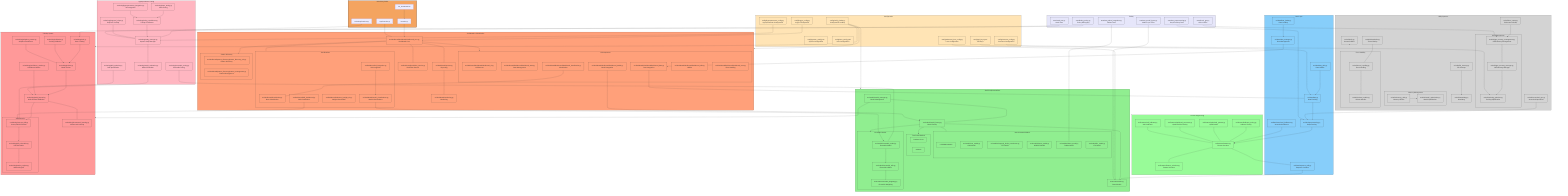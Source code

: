 graph TD
    subgraph Main ["Main Entry Points"]
        launcher["launcher.py"]
        run_dashboard["run_dashboard.bat"]
        app_launcher["app/launcher.py"]
        tuning_launcher["src/tuning/launcher.py"]
    end

    subgraph Data ["Data Layer"]
        data_fetch["src/data/data.py<br>Data Fetching"]
        data_preprocessing["src/data/preprocessing.py<br>Preprocessing"]
        data_utils["src/data/data_utils.py<br>Data Utilities"]
        data_loader["src/data/data_loader.py<br>Data Loading"]
        data_manager["src/data/data_manager.py<br>Data Management"]
        sequence_utils["src/data/sequence_utils.py<br>Sequence Creation"]
        vectors["src/data/vectorized_indicators.py<br>Vectorized Indicators"]
    end

    subgraph Features ["Feature Engineering"]
        features["src/features/features.py<br>Feature Creation"]
        feature_selection["src/features/feature_selection.py<br>Feature Selection"]
        indicator_tuning["src/features/indicator_tuning.py<br>Indicator Tuning"]
        optimized_params["src/features/optimized_params.py<br>Optimization"]
        optimized_processor["src/features/optimized_processor.py<br>Optimized Processing"]
        vmli_indicator["src/features/vmli_indicator.py<br>VMLI Indicator"]
    end

    subgraph Models ["Model Implementations"]
        model_base["src/models/model.py<br>Base Models"]
        model_factory["src/models/model_factory.py<br>Model Factory"]
        model_manager["src/models/model_manager.py<br>Model Management"]
        
        subgraph Neural ["Neural Network Models"]
            lstm_rnn["LSTM/RNN Models"]
            cnn["src/models/cnn_model.py<br>CNN Model"]
            tft["src/models/temporal_fusion_transformer.py<br>TFT Model"]
            nbeats["src/models/nbeats_model.py<br>N-BEATS Model"]
            tabnet["src/models/tabnet_model.py<br>TabNet Model"]
            ltc["src/models/ltc_model.py<br>LTC Model"]
        end
        
        subgraph Tree ["Tree-based Models"]
            rf["Random Forest"]
            xgb["XGBoost"]
        end
        
        subgraph Ensemble ["Ensemble Models"]
            ensemble_model["src/models/ensemble_model.py<br>Ensemble Model"]
            ensemble_utils["src/models/ensemble_utils.py<br>Ensemble Utilities"]
            ensemble_weighting["src/models/ensemble_weighting.py<br>Ensemble Weighting"]
        end
    end

    subgraph Training ["Training System"]
        training_base["src/training/train.py<br>Base Training"]
        trainer["src/training/trainer.py<br>Model Trainer"]
        walk_forward["src/training/walk_forward.py<br>Walk-Forward Validation"]
        callbacks["src/training/callbacks.py<br>Training Callbacks"]
        adaptive_params["src/training/adaptive_params.py<br>Adaptive Parameters"]
        
        subgraph Drift ["Drift Detection"]
            concept_drift["src/training/concept_drift.py<br>Concept Drift Detection"]
            drift_scheduler["src/training/drift_scheduler.py<br>Drift Scheduler"]
            market_regime["src/training/market_regime.py<br>Market Regime"]
        end
        
        incremental["src/training/incremental_learning.py<br>Incremental Learning"]
        confidence["src/training/confidence_metrics.py<br>Confidence Metrics"]
    end

    subgraph Tuning ["Hyperparameter Tuning"]
        study_manager["src/tuning/study_manager.py<br>Optuna Study Manager"]
        model_evaluation["src/tuning/model_evaluation.py<br>Model Evaluation"]
        tuning_coordinator["src/tuning/tuning_coordinator.py<br>Tuning Coordinator"]
        meta_tuning["src/tuning/meta_tuning.py<br>Meta Tuning"]
        progress_helper["src/tuning/progress_helper.py<br>Progress Tracking"]
        drift_optimizer["src/tuning/drift_optimizer.py<br>Drift Optimization"]
        ensemble_tuning["src/tuning/ensemble_tuning.py<br>Ensemble Tuning"]
        hyperparameter_integration["src/tuning/hyperparameter_integration.py<br>HP Integration"]
    end

    subgraph Dashboard ["Dashboard & Visualization"]
        dashboard_core["src/dashboard/dashboard/dashboard_core.py<br>Dashboard Core"]
        
        subgraph UI ["UI Components"]
            dashboard_ui["src/dashboard/dashboard/dashboard_ui.py<br>UI Elements"]
            dashboard_state["src/dashboard/dashboard/dashboard_state.py<br>State Management"]
            dashboard_model["src/dashboard/dashboard/dashboard_model.py<br>Model Integration"]
            dashboard_data["src/dashboard/dashboard/dashboard_data.py<br>Data Integration"]
            dashboard_viz["src/dashboard/dashboard/dashboard_visualization.py<br>Visualization"]
            dashboard_utils["src/dashboard/dashboard/dashboard_utils.py<br>Utilities"]
            dashboard_error["src/dashboard/dashboard/dashboard_error.py<br>Error Handling"]
        end
        
        subgraph Visualization ["Visualizations"]
            visualization["src/dashboard/visualization.py<br>Base Visualization"]
            model_viz["src/dashboard/model_visualizations.py<br>Model Visualizations"]
            enhanced_weight_viz["src/dashboard/enhanced_weight_viz.py<br>Weight Visualization"]
            drift_dashboard["src/dashboard/drift_dashboard.py<br>Drift Visualization"]
            xai_integration["src/dashboard/xai_integration.py<br>XAI Integration"]
        end
        
        subgraph PatternDiscovery ["Pattern Discovery"]
            pattern_discovery["src/dashboard/pattern_discovery/pattern_discovery_tab.py<br>Pattern Discovery"]
            pattern_management["src/dashboard/pattern_discovery/pattern_management.py<br>Pattern Management"]
        end
        
        prediction_service["src/dashboard/prediction_service.py<br>Prediction Service"]
        reporter["src/dashboard/reporter.py<br>Reporting"]
        monitoring["src/dashboard/monitoring.py<br>Monitoring"]
    end

    subgraph Utilities ["Utility Systems"]
        utils["src/utils/utils.py<br>General Utilities"]
        
        subgraph GPU ["GPU Management"]
            gpu_mem_management["src/utils/gpu_memory_management.py<br>GPU Memory Management"]
            gpu_mem_manager["src/utils/gpu_memory_manager.py<br>GPU Memory Manager"]
            training_optimizer["src/utils/training_optimizer.py<br>Training Optimization"]
        end
        
        subgraph Memory ["Memory Management"]
            memory_utils["src/utils/memory_utils.py<br>Memory Utilities"]
            model_optimization["src/utils/model_optimization.py<br>Model Optimization"]
        end
        
        subgraph ErrorHandling ["Error Handling"]
            error_handling["src/utils/error_handling.py<br>Error Handling"]
            robust_handler["src/utils/robust_handler.py<br>Robust Handler"]
        end
        
        env_setup["src/utils/env_setup.py<br>Environment Setup"]
        threadsafe["src/utils/threadsafe.py<br>Thread Safety"]
        vectorized_ops["src/utils/vectorized_ops.py<br>Vectorized Operations"]
        file_cleanup["src/utils/file_cleanup.py<br>File Cleanup"]
        watchdog["src/utils/watchdog.py<br>Watchdog"]
    end

    subgraph Configuration ["Configuration"]
        config_loader["config/config_loader.py<br>Configuration Loading"]
        system_config["config/system_config.json<br>System Configuration"]
        user_config["config/user_config.yaml<br>User Configuration"]
        hyperparameter_config["config/hyperparameter_config.py<br>Hyperparameter Configuration"]
        resource_config["config/resource_config.py<br>Resource Configuration"]
        advanced_loss_config["config/advanced_loss_config.py<br>Loss Configuration"]
        logger_config["config/logger_config.py<br>Logger Configuration"]
        api_keys["config/api_keys.yaml<br>API Keys"]
    end

    subgraph Testing ["Testing"]
        test_preprocessing["tests/test_preprocessing.py<br>Preprocessing Tests"]
        test_model_layers["tests/test_model_layers.py<br>Model Layer Tests"]
        test_tabnet["tests/test_tabnet_integration.py<br>TabNet Tests"]
        debug_tuning["tests/debug_tuning.py<br>Tuning Debugging"]
        check_gpu["tests/check_gpu.py<br>GPU Checks"]
        seed_test["tests/seed_test.py<br>Seed Tests"]
    end

    %% Main connections
    launcher --> dashboard_core
    run_dashboard --> launcher
    app_launcher --> dashboard_core
    tuning_launcher --> study_manager

    %% Data flow connections
    data_fetch --> data_preprocessing
    data_preprocessing --> features
    features --> sequence_utils
    sequence_utils --> model_base
    data_utils --> data_fetch
    data_loader --> data_manager
    data_manager --> dashboard_data
    vectors --> features

    %% Feature connections
    features --> feature_selection
    indicator_tuning --> features
    optimized_params --> features
    optimized_processor --> features
    vmli_indicator --> features

    %% Model connections
    model_factory --> model_base
    model_factory --> Neural
    model_factory --> Tree
    model_factory --> Ensemble
    model_manager --> model_factory
    model_manager --> Training
    ensemble_model --> ensemble_utils
    ensemble_utils --> ensemble_weighting

    %% Training connections
    training_base --> trainer
    trainer --> walk_forward
    walk_forward --> incremental
    walk_forward --> concept_drift
    concept_drift --> drift_scheduler
    drift_scheduler --> market_regime
    callbacks --> trainer
    adaptive_params --> trainer
    confidence --> walk_forward

    %% Tuning connections
    study_manager --> model_evaluation
    model_evaluation --> walk_forward
    tuning_coordinator --> study_manager
    meta_tuning --> tuning_coordinator
    progress_helper --> study_manager
    drift_optimizer --> concept_drift
    ensemble_tuning --> ensemble_model
    hyperparameter_integration --> tuning_coordinator

    %% Dashboard connections
    dashboard_core --> UI
    dashboard_core --> Visualization
    dashboard_core --> PatternDiscovery
    dashboard_core --> prediction_service
    dashboard_core --> reporter
    dashboard_data --> data_fetch
    dashboard_model --> model_factory
    dashboard_viz --> visualization
    model_viz --> ensemble_model
    drift_dashboard --> concept_drift
    xai_integration --> model_viz
    reporter --> monitoring

    %% Utility connections
    utils --> Utilities
    gpu_mem_management --> gpu_mem_manager
    gpu_mem_manager --> training_optimizer
    memory_utils --> model_optimization
    error_handling --> robust_handler
    env_setup --> gpu_mem_management
    threadsafe --> error_handling
    vectorized_ops --> data_preprocessing
    file_cleanup --> watchdog

    %% Configuration connections
    config_loader --> Configuration
    config_loader --> Training
    config_loader --> Models
    config_loader --> Dashboard
    hyperparameter_config --> study_manager
    resource_config --> training_optimizer
    advanced_loss_config --> model_base
    logger_config --> dashboard_core
    api_keys --> data_fetch

    %% Testing connections
    test_preprocessing --> data_preprocessing
    test_model_layers --> model_base
    test_tabnet --> tabnet
    debug_tuning --> study_manager
    check_gpu --> gpu_mem_management
    seed_test --> training_base

    classDef main fill:#f4a460,stroke:#333,stroke-width:2px;
    classDef data fill:#87cefa,stroke:#333,stroke-width:1px;
    classDef model fill:#90ee90,stroke:#333,stroke-width:1px;
    classDef train fill:#ff9999,stroke:#333,stroke-width:1px;
    classDef tune fill:#ffb6c1,stroke:#333,stroke-width:1px;
    classDef dash fill:#ffa07a,stroke:#333,stroke-width:1px;
    classDef util fill:#d3d3d3,stroke:#333,stroke-width:1px;
    classDef config fill:#ffe4b5,stroke:#333,stroke-width:1px;
    classDef test fill:#e6e6fa,stroke:#333,stroke-width:1px;
    classDef feature fill:#98fb98,stroke:#333,stroke-width:1px;

    class Main main;
    class Data,data_fetch,data_preprocessing,data_utils,data_loader,data_manager,sequence_utils,vectors data;
    class Features,features,feature_selection,indicator_tuning,optimized_params,optimized_processor,vmli_indicator feature;
    class Models,model_base,model_factory,model_manager,Neural,Tree,Ensemble,lstm_rnn,cnn,tft,nbeats,tabnet,ltc,rf,xgb,ensemble_model,ensemble_utils,ensemble_weighting model;
    class Training,training_base,trainer,walk_forward,callbacks,adaptive_params,Drift,concept_drift,drift_scheduler,market_regime,incremental,confidence train;
    class Tuning,study_manager,model_evaluation,tuning_coordinator,meta_tuning,progress_helper,drift_optimizer,ensemble_tuning,hyperparameter_integration tune;
    class Dashboard,dashboard_core,UI,dashboard_ui,dashboard_state,dashboard_model,dashboard_data,dashboard_viz,dashboard_utils,dashboard_error,Visualization,visualization,model_viz,enhanced_weight_viz,drift_dashboard,xai_integration,PatternDiscovery,pattern_discovery,pattern_management,prediction_service,reporter,monitoring dash;
    class Utilities,utils,GPU,gpu_mem_management,gpu_mem_manager,training_optimizer,Memory,memory_utils,model_optimization,ErrorHandling,error_handling,robust_handler,env_setup,threadsafe,vectorized_ops,file_cleanup,watchdog util;
    class Configuration,config_loader,system_config,user_config,hyperparameter_config,resource_config,advanced_loss_config,logger_config,api_keys config;
    class Testing,test_preprocessing,test_model_layers,test_tabnet,debug_tuning,check_gpu,seed_test test;